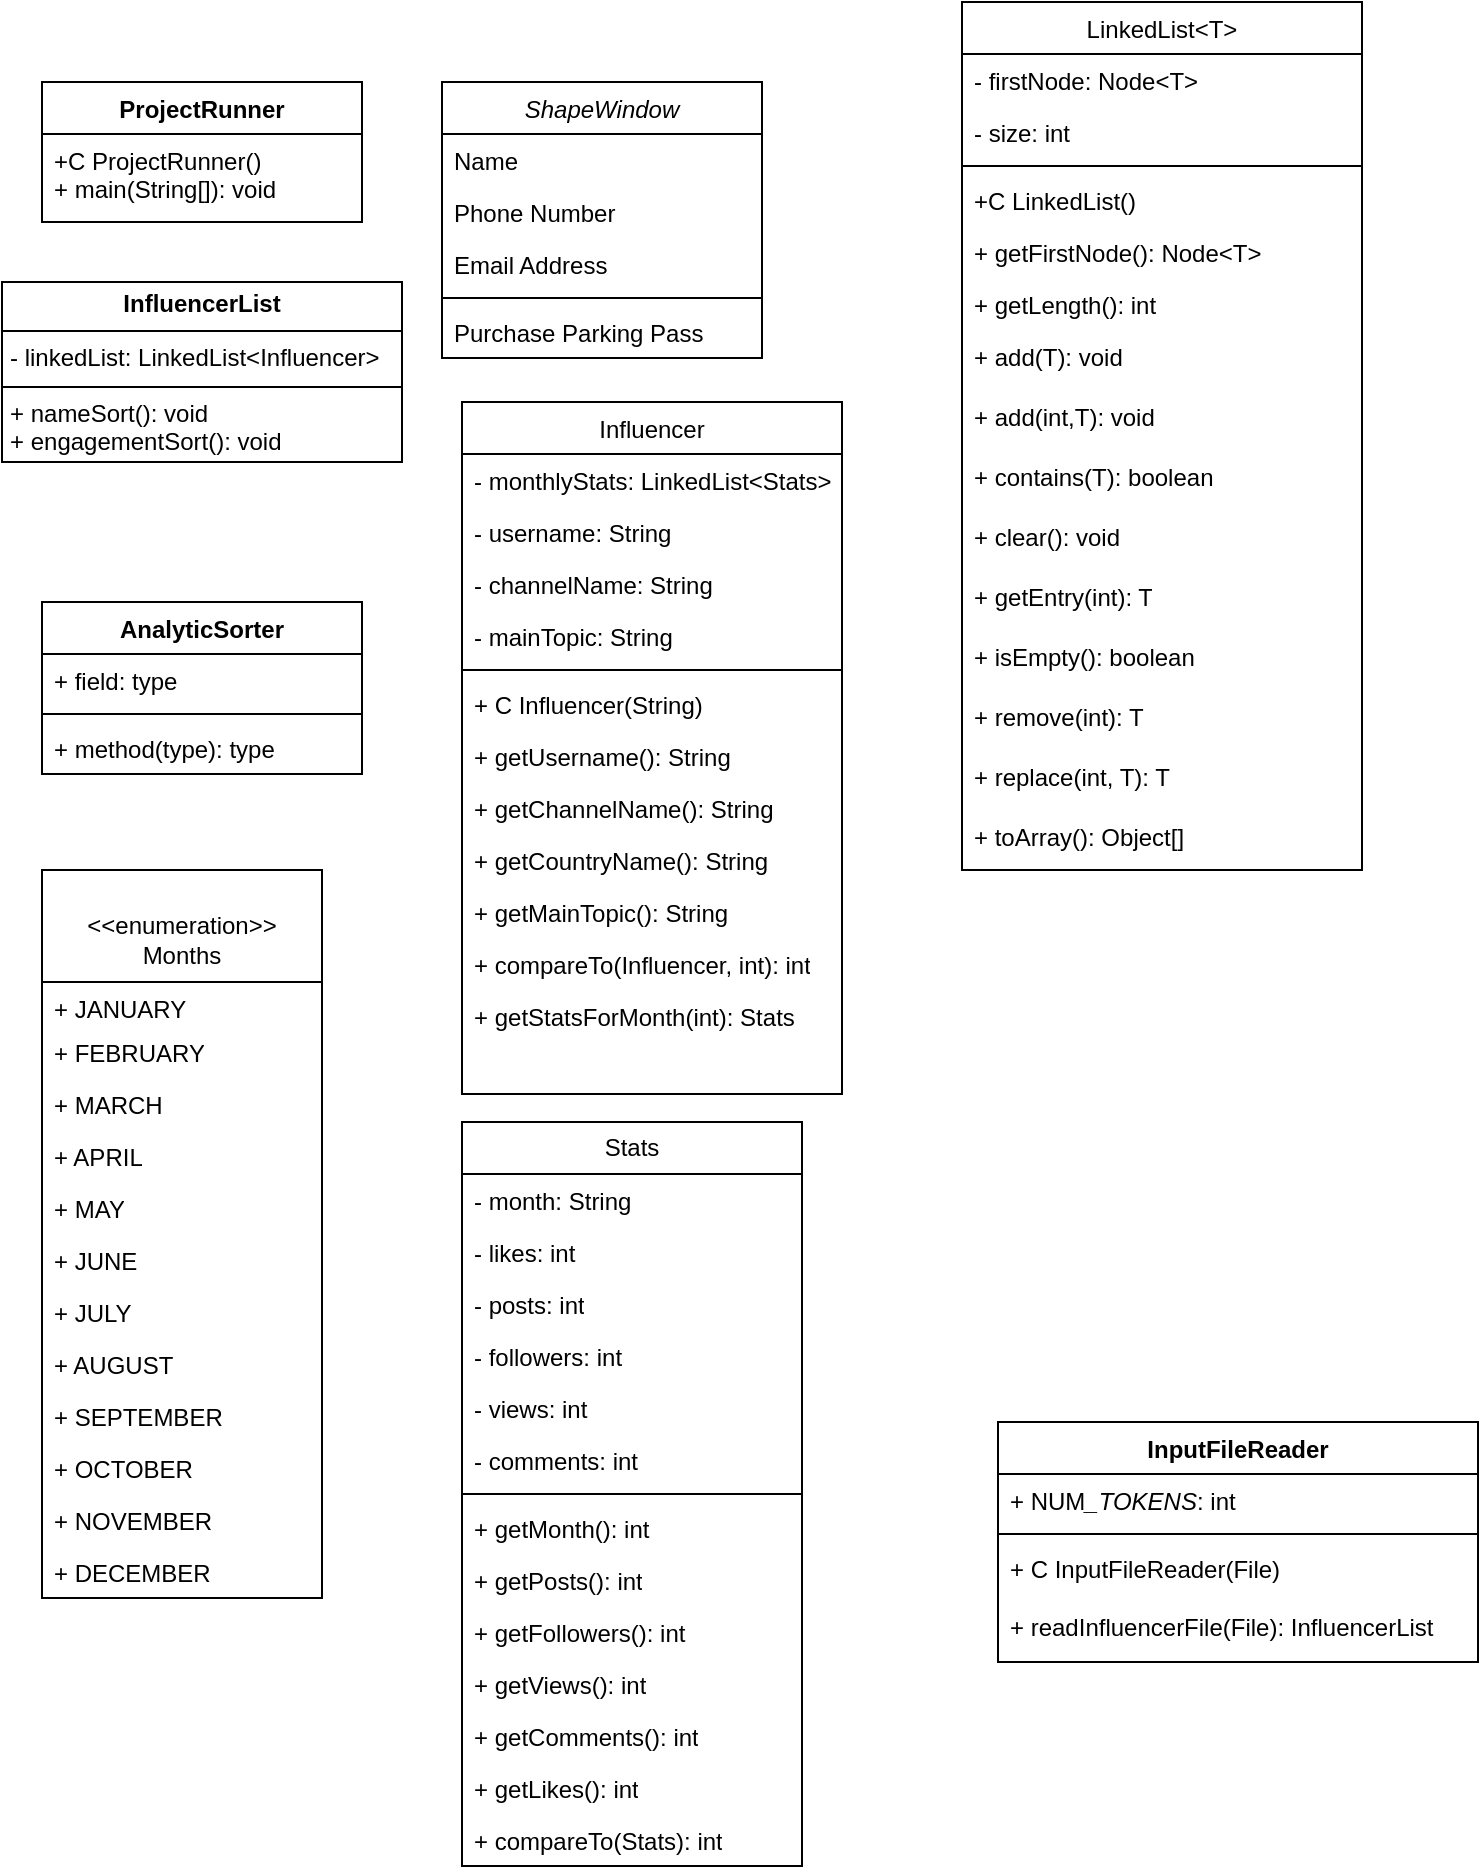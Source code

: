 <mxfile version="24.8.6">
  <diagram id="C5RBs43oDa-KdzZeNtuy" name="Page-1">
    <mxGraphModel dx="794" dy="492" grid="1" gridSize="10" guides="1" tooltips="1" connect="1" arrows="1" fold="1" page="1" pageScale="1" pageWidth="827" pageHeight="1169" math="0" shadow="0">
      <root>
        <mxCell id="WIyWlLk6GJQsqaUBKTNV-0" />
        <mxCell id="WIyWlLk6GJQsqaUBKTNV-1" parent="WIyWlLk6GJQsqaUBKTNV-0" />
        <mxCell id="zkfFHV4jXpPFQw0GAbJ--0" value="ShapeWindow" style="swimlane;fontStyle=2;align=center;verticalAlign=top;childLayout=stackLayout;horizontal=1;startSize=26;horizontalStack=0;resizeParent=1;resizeLast=0;collapsible=1;marginBottom=0;rounded=0;shadow=0;strokeWidth=1;" parent="WIyWlLk6GJQsqaUBKTNV-1" vertex="1">
          <mxGeometry x="240" y="90" width="160" height="138" as="geometry">
            <mxRectangle x="230" y="140" width="160" height="26" as="alternateBounds" />
          </mxGeometry>
        </mxCell>
        <mxCell id="zkfFHV4jXpPFQw0GAbJ--1" value="Name" style="text;align=left;verticalAlign=top;spacingLeft=4;spacingRight=4;overflow=hidden;rotatable=0;points=[[0,0.5],[1,0.5]];portConstraint=eastwest;" parent="zkfFHV4jXpPFQw0GAbJ--0" vertex="1">
          <mxGeometry y="26" width="160" height="26" as="geometry" />
        </mxCell>
        <mxCell id="zkfFHV4jXpPFQw0GAbJ--2" value="Phone Number" style="text;align=left;verticalAlign=top;spacingLeft=4;spacingRight=4;overflow=hidden;rotatable=0;points=[[0,0.5],[1,0.5]];portConstraint=eastwest;rounded=0;shadow=0;html=0;" parent="zkfFHV4jXpPFQw0GAbJ--0" vertex="1">
          <mxGeometry y="52" width="160" height="26" as="geometry" />
        </mxCell>
        <mxCell id="zkfFHV4jXpPFQw0GAbJ--3" value="Email Address" style="text;align=left;verticalAlign=top;spacingLeft=4;spacingRight=4;overflow=hidden;rotatable=0;points=[[0,0.5],[1,0.5]];portConstraint=eastwest;rounded=0;shadow=0;html=0;" parent="zkfFHV4jXpPFQw0GAbJ--0" vertex="1">
          <mxGeometry y="78" width="160" height="26" as="geometry" />
        </mxCell>
        <mxCell id="zkfFHV4jXpPFQw0GAbJ--4" value="" style="line;html=1;strokeWidth=1;align=left;verticalAlign=middle;spacingTop=-1;spacingLeft=3;spacingRight=3;rotatable=0;labelPosition=right;points=[];portConstraint=eastwest;" parent="zkfFHV4jXpPFQw0GAbJ--0" vertex="1">
          <mxGeometry y="104" width="160" height="8" as="geometry" />
        </mxCell>
        <mxCell id="zkfFHV4jXpPFQw0GAbJ--5" value="Purchase Parking Pass" style="text;align=left;verticalAlign=top;spacingLeft=4;spacingRight=4;overflow=hidden;rotatable=0;points=[[0,0.5],[1,0.5]];portConstraint=eastwest;" parent="zkfFHV4jXpPFQw0GAbJ--0" vertex="1">
          <mxGeometry y="112" width="160" height="26" as="geometry" />
        </mxCell>
        <mxCell id="zkfFHV4jXpPFQw0GAbJ--6" value="Influencer" style="swimlane;fontStyle=0;align=center;verticalAlign=top;childLayout=stackLayout;horizontal=1;startSize=26;horizontalStack=0;resizeParent=1;resizeLast=0;collapsible=1;marginBottom=0;rounded=0;shadow=0;strokeWidth=1;" parent="WIyWlLk6GJQsqaUBKTNV-1" vertex="1">
          <mxGeometry x="250" y="250" width="190" height="346" as="geometry">
            <mxRectangle x="130" y="380" width="160" height="26" as="alternateBounds" />
          </mxGeometry>
        </mxCell>
        <mxCell id="zkfFHV4jXpPFQw0GAbJ--8" value="- monthlyStats: LinkedList&lt;Stats&gt;" style="text;align=left;verticalAlign=top;spacingLeft=4;spacingRight=4;overflow=hidden;rotatable=0;points=[[0,0.5],[1,0.5]];portConstraint=eastwest;rounded=0;shadow=0;html=0;" parent="zkfFHV4jXpPFQw0GAbJ--6" vertex="1">
          <mxGeometry y="26" width="190" height="26" as="geometry" />
        </mxCell>
        <mxCell id="LTOIYy0G5evQJyapDtlE-3" value="- username: String" style="text;strokeColor=none;fillColor=none;align=left;verticalAlign=top;spacingLeft=4;spacingRight=4;overflow=hidden;rotatable=0;points=[[0,0.5],[1,0.5]];portConstraint=eastwest;whiteSpace=wrap;html=1;" vertex="1" parent="zkfFHV4jXpPFQw0GAbJ--6">
          <mxGeometry y="52" width="190" height="26" as="geometry" />
        </mxCell>
        <mxCell id="LTOIYy0G5evQJyapDtlE-5" value="- channelName: String" style="text;strokeColor=none;fillColor=none;align=left;verticalAlign=top;spacingLeft=4;spacingRight=4;overflow=hidden;rotatable=0;points=[[0,0.5],[1,0.5]];portConstraint=eastwest;whiteSpace=wrap;html=1;" vertex="1" parent="zkfFHV4jXpPFQw0GAbJ--6">
          <mxGeometry y="78" width="190" height="26" as="geometry" />
        </mxCell>
        <mxCell id="LTOIYy0G5evQJyapDtlE-6" value="- mainTopic: String" style="text;strokeColor=none;fillColor=none;align=left;verticalAlign=top;spacingLeft=4;spacingRight=4;overflow=hidden;rotatable=0;points=[[0,0.5],[1,0.5]];portConstraint=eastwest;whiteSpace=wrap;html=1;" vertex="1" parent="zkfFHV4jXpPFQw0GAbJ--6">
          <mxGeometry y="104" width="190" height="26" as="geometry" />
        </mxCell>
        <mxCell id="zkfFHV4jXpPFQw0GAbJ--9" value="" style="line;html=1;strokeWidth=1;align=left;verticalAlign=middle;spacingTop=-1;spacingLeft=3;spacingRight=3;rotatable=0;labelPosition=right;points=[];portConstraint=eastwest;" parent="zkfFHV4jXpPFQw0GAbJ--6" vertex="1">
          <mxGeometry y="130" width="190" height="8" as="geometry" />
        </mxCell>
        <mxCell id="LTOIYy0G5evQJyapDtlE-2" value="+ C Influencer(String)" style="text;strokeColor=none;fillColor=none;align=left;verticalAlign=top;spacingLeft=4;spacingRight=4;overflow=hidden;rotatable=0;points=[[0,0.5],[1,0.5]];portConstraint=eastwest;whiteSpace=wrap;html=1;" vertex="1" parent="zkfFHV4jXpPFQw0GAbJ--6">
          <mxGeometry y="138" width="190" height="26" as="geometry" />
        </mxCell>
        <mxCell id="LTOIYy0G5evQJyapDtlE-32" value="+ getUsername(): String" style="text;strokeColor=none;fillColor=none;align=left;verticalAlign=top;spacingLeft=4;spacingRight=4;overflow=hidden;rotatable=0;points=[[0,0.5],[1,0.5]];portConstraint=eastwest;whiteSpace=wrap;html=1;" vertex="1" parent="zkfFHV4jXpPFQw0GAbJ--6">
          <mxGeometry y="164" width="190" height="26" as="geometry" />
        </mxCell>
        <mxCell id="LTOIYy0G5evQJyapDtlE-41" value="+ getChannelName(): String" style="text;strokeColor=none;fillColor=none;align=left;verticalAlign=top;spacingLeft=4;spacingRight=4;overflow=hidden;rotatable=0;points=[[0,0.5],[1,0.5]];portConstraint=eastwest;whiteSpace=wrap;html=1;" vertex="1" parent="zkfFHV4jXpPFQw0GAbJ--6">
          <mxGeometry y="190" width="190" height="26" as="geometry" />
        </mxCell>
        <mxCell id="LTOIYy0G5evQJyapDtlE-42" value="+ getCountryName(): String" style="text;strokeColor=none;fillColor=none;align=left;verticalAlign=top;spacingLeft=4;spacingRight=4;overflow=hidden;rotatable=0;points=[[0,0.5],[1,0.5]];portConstraint=eastwest;whiteSpace=wrap;html=1;" vertex="1" parent="zkfFHV4jXpPFQw0GAbJ--6">
          <mxGeometry y="216" width="190" height="26" as="geometry" />
        </mxCell>
        <mxCell id="LTOIYy0G5evQJyapDtlE-43" value="+ getMainTopic(): String" style="text;strokeColor=none;fillColor=none;align=left;verticalAlign=top;spacingLeft=4;spacingRight=4;overflow=hidden;rotatable=0;points=[[0,0.5],[1,0.5]];portConstraint=eastwest;whiteSpace=wrap;html=1;" vertex="1" parent="zkfFHV4jXpPFQw0GAbJ--6">
          <mxGeometry y="242" width="190" height="26" as="geometry" />
        </mxCell>
        <mxCell id="LTOIYy0G5evQJyapDtlE-61" value="+ compareTo(Influencer, int): int" style="text;strokeColor=none;fillColor=none;align=left;verticalAlign=top;spacingLeft=4;spacingRight=4;overflow=hidden;rotatable=0;points=[[0,0.5],[1,0.5]];portConstraint=eastwest;whiteSpace=wrap;html=1;" vertex="1" parent="zkfFHV4jXpPFQw0GAbJ--6">
          <mxGeometry y="268" width="190" height="26" as="geometry" />
        </mxCell>
        <mxCell id="LTOIYy0G5evQJyapDtlE-62" value="+ getStatsForMonth(int): Stats" style="text;strokeColor=none;fillColor=none;align=left;verticalAlign=top;spacingLeft=4;spacingRight=4;overflow=hidden;rotatable=0;points=[[0,0.5],[1,0.5]];portConstraint=eastwest;whiteSpace=wrap;html=1;" vertex="1" parent="zkfFHV4jXpPFQw0GAbJ--6">
          <mxGeometry y="294" width="190" height="26" as="geometry" />
        </mxCell>
        <mxCell id="zkfFHV4jXpPFQw0GAbJ--17" value="LinkedList&lt;T&gt;" style="swimlane;fontStyle=0;align=center;verticalAlign=top;childLayout=stackLayout;horizontal=1;startSize=26;horizontalStack=0;resizeParent=1;resizeLast=0;collapsible=1;marginBottom=0;rounded=0;shadow=0;strokeWidth=1;" parent="WIyWlLk6GJQsqaUBKTNV-1" vertex="1">
          <mxGeometry x="500" y="50" width="200" height="434" as="geometry">
            <mxRectangle x="550" y="140" width="160" height="26" as="alternateBounds" />
          </mxGeometry>
        </mxCell>
        <mxCell id="zkfFHV4jXpPFQw0GAbJ--19" value="- firstNode: Node&lt;T&gt;&#xa;" style="text;align=left;verticalAlign=top;spacingLeft=4;spacingRight=4;overflow=hidden;rotatable=0;points=[[0,0.5],[1,0.5]];portConstraint=eastwest;rounded=0;shadow=0;html=0;" parent="zkfFHV4jXpPFQw0GAbJ--17" vertex="1">
          <mxGeometry y="26" width="200" height="26" as="geometry" />
        </mxCell>
        <mxCell id="sbVfqPQkdPPdSctXHP_h-0" value="- size: int" style="text;strokeColor=none;fillColor=none;align=left;verticalAlign=top;spacingLeft=4;spacingRight=4;overflow=hidden;rotatable=0;points=[[0,0.5],[1,0.5]];portConstraint=eastwest;whiteSpace=wrap;html=1;" vertex="1" parent="zkfFHV4jXpPFQw0GAbJ--17">
          <mxGeometry y="52" width="200" height="26" as="geometry" />
        </mxCell>
        <mxCell id="zkfFHV4jXpPFQw0GAbJ--23" value="" style="line;html=1;strokeWidth=1;align=left;verticalAlign=middle;spacingTop=-1;spacingLeft=3;spacingRight=3;rotatable=0;labelPosition=right;points=[];portConstraint=eastwest;" parent="zkfFHV4jXpPFQw0GAbJ--17" vertex="1">
          <mxGeometry y="78" width="200" height="8" as="geometry" />
        </mxCell>
        <mxCell id="sbVfqPQkdPPdSctXHP_h-1" value="+C LinkedList()" style="text;strokeColor=none;fillColor=none;align=left;verticalAlign=top;spacingLeft=4;spacingRight=4;overflow=hidden;rotatable=0;points=[[0,0.5],[1,0.5]];portConstraint=eastwest;whiteSpace=wrap;html=1;" vertex="1" parent="zkfFHV4jXpPFQw0GAbJ--17">
          <mxGeometry y="86" width="200" height="26" as="geometry" />
        </mxCell>
        <mxCell id="sbVfqPQkdPPdSctXHP_h-2" value="+ getFirstNode(): Node&amp;lt;T&amp;gt;" style="text;strokeColor=none;fillColor=none;align=left;verticalAlign=top;spacingLeft=4;spacingRight=4;overflow=hidden;rotatable=0;points=[[0,0.5],[1,0.5]];portConstraint=eastwest;whiteSpace=wrap;html=1;" vertex="1" parent="zkfFHV4jXpPFQw0GAbJ--17">
          <mxGeometry y="112" width="200" height="26" as="geometry" />
        </mxCell>
        <mxCell id="sbVfqPQkdPPdSctXHP_h-3" value="+ getLength(): int" style="text;strokeColor=none;fillColor=none;align=left;verticalAlign=top;spacingLeft=4;spacingRight=4;overflow=hidden;rotatable=0;points=[[0,0.5],[1,0.5]];portConstraint=eastwest;whiteSpace=wrap;html=1;" vertex="1" parent="zkfFHV4jXpPFQw0GAbJ--17">
          <mxGeometry y="138" width="200" height="26" as="geometry" />
        </mxCell>
        <mxCell id="sbVfqPQkdPPdSctXHP_h-13" value="+ add(T): void&lt;span style=&quot;white-space: normal;&quot;&gt;&amp;nbsp;&lt;/span&gt;" style="text;strokeColor=none;fillColor=none;align=left;verticalAlign=top;spacingLeft=4;spacingRight=4;overflow=hidden;rotatable=0;points=[[0,0.5],[1,0.5]];portConstraint=eastwest;whiteSpace=wrap;html=1;" vertex="1" parent="zkfFHV4jXpPFQw0GAbJ--17">
          <mxGeometry y="164" width="200" height="30" as="geometry" />
        </mxCell>
        <mxCell id="sbVfqPQkdPPdSctXHP_h-14" value="+ add(int,T): void&lt;span style=&quot;white-space: normal;&quot;&gt;&amp;nbsp;&lt;/span&gt;" style="text;strokeColor=none;fillColor=none;align=left;verticalAlign=top;spacingLeft=4;spacingRight=4;overflow=hidden;rotatable=0;points=[[0,0.5],[1,0.5]];portConstraint=eastwest;whiteSpace=wrap;html=1;" vertex="1" parent="zkfFHV4jXpPFQw0GAbJ--17">
          <mxGeometry y="194" width="200" height="30" as="geometry" />
        </mxCell>
        <mxCell id="sbVfqPQkdPPdSctXHP_h-5" value="+&amp;nbsp;contains(T): boolean" style="text;strokeColor=none;fillColor=none;align=left;verticalAlign=top;spacingLeft=4;spacingRight=4;overflow=hidden;rotatable=0;points=[[0,0.5],[1,0.5]];portConstraint=eastwest;whiteSpace=wrap;html=1;" vertex="1" parent="zkfFHV4jXpPFQw0GAbJ--17">
          <mxGeometry y="224" width="200" height="30" as="geometry" />
        </mxCell>
        <mxCell id="sbVfqPQkdPPdSctXHP_h-6" value="+ clear(): void" style="text;strokeColor=none;fillColor=none;align=left;verticalAlign=top;spacingLeft=4;spacingRight=4;overflow=hidden;rotatable=0;points=[[0,0.5],[1,0.5]];portConstraint=eastwest;whiteSpace=wrap;html=1;" vertex="1" parent="zkfFHV4jXpPFQw0GAbJ--17">
          <mxGeometry y="254" width="200" height="30" as="geometry" />
        </mxCell>
        <mxCell id="sbVfqPQkdPPdSctXHP_h-8" value="+&amp;nbsp;getEntry(int): T" style="text;strokeColor=none;fillColor=none;align=left;verticalAlign=top;spacingLeft=4;spacingRight=4;overflow=hidden;rotatable=0;points=[[0,0.5],[1,0.5]];portConstraint=eastwest;whiteSpace=wrap;html=1;" vertex="1" parent="zkfFHV4jXpPFQw0GAbJ--17">
          <mxGeometry y="284" width="200" height="30" as="geometry" />
        </mxCell>
        <mxCell id="sbVfqPQkdPPdSctXHP_h-9" value="+&amp;nbsp;isEmpty(): boolean" style="text;strokeColor=none;fillColor=none;align=left;verticalAlign=top;spacingLeft=4;spacingRight=4;overflow=hidden;rotatable=0;points=[[0,0.5],[1,0.5]];portConstraint=eastwest;whiteSpace=wrap;html=1;" vertex="1" parent="zkfFHV4jXpPFQw0GAbJ--17">
          <mxGeometry y="314" width="200" height="30" as="geometry" />
        </mxCell>
        <mxCell id="sbVfqPQkdPPdSctXHP_h-10" value="+&amp;nbsp;remove(int): T" style="text;strokeColor=none;fillColor=none;align=left;verticalAlign=top;spacingLeft=4;spacingRight=4;overflow=hidden;rotatable=0;points=[[0,0.5],[1,0.5]];portConstraint=eastwest;whiteSpace=wrap;html=1;" vertex="1" parent="zkfFHV4jXpPFQw0GAbJ--17">
          <mxGeometry y="344" width="200" height="30" as="geometry" />
        </mxCell>
        <mxCell id="sbVfqPQkdPPdSctXHP_h-11" value="+&amp;nbsp;replace(int, T): T" style="text;strokeColor=none;fillColor=none;align=left;verticalAlign=top;spacingLeft=4;spacingRight=4;overflow=hidden;rotatable=0;points=[[0,0.5],[1,0.5]];portConstraint=eastwest;whiteSpace=wrap;html=1;" vertex="1" parent="zkfFHV4jXpPFQw0GAbJ--17">
          <mxGeometry y="374" width="200" height="30" as="geometry" />
        </mxCell>
        <mxCell id="sbVfqPQkdPPdSctXHP_h-12" value="+&amp;nbsp;&lt;span style=&quot;white-space: normal;&quot;&gt;toArray(): Object[]&amp;nbsp;&lt;/span&gt;" style="text;strokeColor=none;fillColor=none;align=left;verticalAlign=top;spacingLeft=4;spacingRight=4;overflow=hidden;rotatable=0;points=[[0,0.5],[1,0.5]];portConstraint=eastwest;whiteSpace=wrap;html=1;" vertex="1" parent="zkfFHV4jXpPFQw0GAbJ--17">
          <mxGeometry y="404" width="200" height="30" as="geometry" />
        </mxCell>
        <mxCell id="LTOIYy0G5evQJyapDtlE-0" value="&lt;p style=&quot;margin:0px;margin-top:4px;text-align:center;&quot;&gt;&lt;b&gt;InfluencerList&lt;/b&gt;&lt;/p&gt;&lt;hr size=&quot;1&quot; style=&quot;border-style:solid;&quot;&gt;&lt;p style=&quot;margin:0px;margin-left:4px;&quot;&gt;- linkedList: LinkedList&amp;lt;Influencer&amp;gt;&lt;/p&gt;&lt;hr size=&quot;1&quot; style=&quot;border-style:solid;&quot;&gt;&lt;p style=&quot;margin:0px;margin-left:4px;&quot;&gt;+ nameSort(): void&lt;/p&gt;&lt;p style=&quot;margin:0px;margin-left:4px;&quot;&gt;+ engagementSort(): void&lt;/p&gt;&lt;p style=&quot;margin:0px;margin-left:4px;&quot;&gt;&lt;br&gt;&lt;/p&gt;" style="verticalAlign=top;align=left;overflow=fill;html=1;whiteSpace=wrap;" vertex="1" parent="WIyWlLk6GJQsqaUBKTNV-1">
          <mxGeometry x="20" y="190" width="200" height="90" as="geometry" />
        </mxCell>
        <mxCell id="B_OYt2lMoWtEu-5e6t47-4" value="InputFileReader" style="swimlane;fontStyle=1;align=center;verticalAlign=top;childLayout=stackLayout;horizontal=1;startSize=26;horizontalStack=0;resizeParent=1;resizeParentMax=0;resizeLast=0;collapsible=1;marginBottom=0;whiteSpace=wrap;html=1;" vertex="1" parent="WIyWlLk6GJQsqaUBKTNV-1">
          <mxGeometry x="518" y="760" width="240" height="120" as="geometry" />
        </mxCell>
        <mxCell id="B_OYt2lMoWtEu-5e6t47-5" value="+ NUM&lt;i&gt;_TOKENS&lt;/i&gt;: int" style="text;strokeColor=none;fillColor=none;align=left;verticalAlign=top;spacingLeft=4;spacingRight=4;overflow=hidden;rotatable=0;points=[[0,0.5],[1,0.5]];portConstraint=eastwest;whiteSpace=wrap;html=1;" vertex="1" parent="B_OYt2lMoWtEu-5e6t47-4">
          <mxGeometry y="26" width="240" height="26" as="geometry" />
        </mxCell>
        <mxCell id="B_OYt2lMoWtEu-5e6t47-6" value="" style="line;strokeWidth=1;fillColor=none;align=left;verticalAlign=middle;spacingTop=-1;spacingLeft=3;spacingRight=3;rotatable=0;labelPosition=right;points=[];portConstraint=eastwest;strokeColor=inherit;" vertex="1" parent="B_OYt2lMoWtEu-5e6t47-4">
          <mxGeometry y="52" width="240" height="8" as="geometry" />
        </mxCell>
        <mxCell id="B_OYt2lMoWtEu-5e6t47-7" value="&lt;div&gt;+ C InputFileReader(File)&lt;/div&gt;&lt;div&gt;&lt;br&gt;&lt;/div&gt;+ readInfluencerFile(File): InfluencerList&lt;div&gt;&lt;div&gt;&lt;br&gt;&lt;/div&gt;&lt;/div&gt;" style="text;strokeColor=none;fillColor=none;align=left;verticalAlign=top;spacingLeft=4;spacingRight=4;overflow=hidden;rotatable=0;points=[[0,0.5],[1,0.5]];portConstraint=eastwest;whiteSpace=wrap;html=1;" vertex="1" parent="B_OYt2lMoWtEu-5e6t47-4">
          <mxGeometry y="60" width="240" height="60" as="geometry" />
        </mxCell>
        <mxCell id="LTOIYy0G5evQJyapDtlE-15" value="&lt;div&gt;&lt;br&gt;&lt;/div&gt;&lt;div&gt;&amp;lt;&amp;lt;enumeration&amp;gt;&amp;gt;&lt;/div&gt;Months" style="swimlane;fontStyle=0;childLayout=stackLayout;horizontal=1;startSize=56;fillColor=none;horizontalStack=0;resizeParent=1;resizeParentMax=0;resizeLast=0;collapsible=1;marginBottom=0;whiteSpace=wrap;html=1;" vertex="1" parent="WIyWlLk6GJQsqaUBKTNV-1">
          <mxGeometry x="40" y="484" width="140" height="364" as="geometry" />
        </mxCell>
        <mxCell id="LTOIYy0G5evQJyapDtlE-16" value="+ JANUARY" style="text;strokeColor=none;fillColor=none;align=left;verticalAlign=top;spacingLeft=4;spacingRight=4;overflow=hidden;rotatable=0;points=[[0,0.5],[1,0.5]];portConstraint=eastwest;whiteSpace=wrap;html=1;" vertex="1" parent="LTOIYy0G5evQJyapDtlE-15">
          <mxGeometry y="56" width="140" height="22" as="geometry" />
        </mxCell>
        <mxCell id="LTOIYy0G5evQJyapDtlE-19" value="+ FEBRUARY" style="text;strokeColor=none;fillColor=none;align=left;verticalAlign=top;spacingLeft=4;spacingRight=4;overflow=hidden;rotatable=0;points=[[0,0.5],[1,0.5]];portConstraint=eastwest;whiteSpace=wrap;html=1;" vertex="1" parent="LTOIYy0G5evQJyapDtlE-15">
          <mxGeometry y="78" width="140" height="26" as="geometry" />
        </mxCell>
        <mxCell id="LTOIYy0G5evQJyapDtlE-20" value="+ MARCH" style="text;strokeColor=none;fillColor=none;align=left;verticalAlign=top;spacingLeft=4;spacingRight=4;overflow=hidden;rotatable=0;points=[[0,0.5],[1,0.5]];portConstraint=eastwest;whiteSpace=wrap;html=1;" vertex="1" parent="LTOIYy0G5evQJyapDtlE-15">
          <mxGeometry y="104" width="140" height="26" as="geometry" />
        </mxCell>
        <mxCell id="LTOIYy0G5evQJyapDtlE-21" value="+ APRIL" style="text;strokeColor=none;fillColor=none;align=left;verticalAlign=top;spacingLeft=4;spacingRight=4;overflow=hidden;rotatable=0;points=[[0,0.5],[1,0.5]];portConstraint=eastwest;whiteSpace=wrap;html=1;" vertex="1" parent="LTOIYy0G5evQJyapDtlE-15">
          <mxGeometry y="130" width="140" height="26" as="geometry" />
        </mxCell>
        <mxCell id="LTOIYy0G5evQJyapDtlE-22" value="+ MAY" style="text;strokeColor=none;fillColor=none;align=left;verticalAlign=top;spacingLeft=4;spacingRight=4;overflow=hidden;rotatable=0;points=[[0,0.5],[1,0.5]];portConstraint=eastwest;whiteSpace=wrap;html=1;" vertex="1" parent="LTOIYy0G5evQJyapDtlE-15">
          <mxGeometry y="156" width="140" height="26" as="geometry" />
        </mxCell>
        <mxCell id="LTOIYy0G5evQJyapDtlE-23" value="+ JUNE" style="text;strokeColor=none;fillColor=none;align=left;verticalAlign=top;spacingLeft=4;spacingRight=4;overflow=hidden;rotatable=0;points=[[0,0.5],[1,0.5]];portConstraint=eastwest;whiteSpace=wrap;html=1;" vertex="1" parent="LTOIYy0G5evQJyapDtlE-15">
          <mxGeometry y="182" width="140" height="26" as="geometry" />
        </mxCell>
        <mxCell id="LTOIYy0G5evQJyapDtlE-24" value="+ JULY" style="text;strokeColor=none;fillColor=none;align=left;verticalAlign=top;spacingLeft=4;spacingRight=4;overflow=hidden;rotatable=0;points=[[0,0.5],[1,0.5]];portConstraint=eastwest;whiteSpace=wrap;html=1;" vertex="1" parent="LTOIYy0G5evQJyapDtlE-15">
          <mxGeometry y="208" width="140" height="26" as="geometry" />
        </mxCell>
        <mxCell id="LTOIYy0G5evQJyapDtlE-25" value="+ AUGUST" style="text;strokeColor=none;fillColor=none;align=left;verticalAlign=top;spacingLeft=4;spacingRight=4;overflow=hidden;rotatable=0;points=[[0,0.5],[1,0.5]];portConstraint=eastwest;whiteSpace=wrap;html=1;" vertex="1" parent="LTOIYy0G5evQJyapDtlE-15">
          <mxGeometry y="234" width="140" height="26" as="geometry" />
        </mxCell>
        <mxCell id="LTOIYy0G5evQJyapDtlE-26" value="+ SEPTEMBER" style="text;strokeColor=none;fillColor=none;align=left;verticalAlign=top;spacingLeft=4;spacingRight=4;overflow=hidden;rotatable=0;points=[[0,0.5],[1,0.5]];portConstraint=eastwest;whiteSpace=wrap;html=1;" vertex="1" parent="LTOIYy0G5evQJyapDtlE-15">
          <mxGeometry y="260" width="140" height="26" as="geometry" />
        </mxCell>
        <mxCell id="LTOIYy0G5evQJyapDtlE-27" value="+ OCTOBER" style="text;strokeColor=none;fillColor=none;align=left;verticalAlign=top;spacingLeft=4;spacingRight=4;overflow=hidden;rotatable=0;points=[[0,0.5],[1,0.5]];portConstraint=eastwest;whiteSpace=wrap;html=1;" vertex="1" parent="LTOIYy0G5evQJyapDtlE-15">
          <mxGeometry y="286" width="140" height="26" as="geometry" />
        </mxCell>
        <mxCell id="LTOIYy0G5evQJyapDtlE-28" value="+ NOVEMBER" style="text;strokeColor=none;fillColor=none;align=left;verticalAlign=top;spacingLeft=4;spacingRight=4;overflow=hidden;rotatable=0;points=[[0,0.5],[1,0.5]];portConstraint=eastwest;whiteSpace=wrap;html=1;" vertex="1" parent="LTOIYy0G5evQJyapDtlE-15">
          <mxGeometry y="312" width="140" height="26" as="geometry" />
        </mxCell>
        <mxCell id="LTOIYy0G5evQJyapDtlE-29" value="+ DECEMBER" style="text;strokeColor=none;fillColor=none;align=left;verticalAlign=top;spacingLeft=4;spacingRight=4;overflow=hidden;rotatable=0;points=[[0,0.5],[1,0.5]];portConstraint=eastwest;whiteSpace=wrap;html=1;" vertex="1" parent="LTOIYy0G5evQJyapDtlE-15">
          <mxGeometry y="338" width="140" height="26" as="geometry" />
        </mxCell>
        <mxCell id="8hzZ9agEiPaCotmCe5OC-2" value="AnalyticSorter" style="swimlane;fontStyle=1;align=center;verticalAlign=top;childLayout=stackLayout;horizontal=1;startSize=26;horizontalStack=0;resizeParent=1;resizeParentMax=0;resizeLast=0;collapsible=1;marginBottom=0;whiteSpace=wrap;html=1;" vertex="1" parent="WIyWlLk6GJQsqaUBKTNV-1">
          <mxGeometry x="40" y="350" width="160" height="86" as="geometry" />
        </mxCell>
        <mxCell id="8hzZ9agEiPaCotmCe5OC-3" value="+ field: type" style="text;strokeColor=none;fillColor=none;align=left;verticalAlign=top;spacingLeft=4;spacingRight=4;overflow=hidden;rotatable=0;points=[[0,0.5],[1,0.5]];portConstraint=eastwest;whiteSpace=wrap;html=1;" vertex="1" parent="8hzZ9agEiPaCotmCe5OC-2">
          <mxGeometry y="26" width="160" height="26" as="geometry" />
        </mxCell>
        <mxCell id="8hzZ9agEiPaCotmCe5OC-4" value="" style="line;strokeWidth=1;fillColor=none;align=left;verticalAlign=middle;spacingTop=-1;spacingLeft=3;spacingRight=3;rotatable=0;labelPosition=right;points=[];portConstraint=eastwest;strokeColor=inherit;" vertex="1" parent="8hzZ9agEiPaCotmCe5OC-2">
          <mxGeometry y="52" width="160" height="8" as="geometry" />
        </mxCell>
        <mxCell id="8hzZ9agEiPaCotmCe5OC-5" value="+ method(type): type" style="text;strokeColor=none;fillColor=none;align=left;verticalAlign=top;spacingLeft=4;spacingRight=4;overflow=hidden;rotatable=0;points=[[0,0.5],[1,0.5]];portConstraint=eastwest;whiteSpace=wrap;html=1;" vertex="1" parent="8hzZ9agEiPaCotmCe5OC-2">
          <mxGeometry y="60" width="160" height="26" as="geometry" />
        </mxCell>
        <mxCell id="8hzZ9agEiPaCotmCe5OC-10" value="ProjectRunner" style="swimlane;fontStyle=1;align=center;verticalAlign=top;childLayout=stackLayout;horizontal=1;startSize=26;horizontalStack=0;resizeParent=1;resizeParentMax=0;resizeLast=0;collapsible=1;marginBottom=0;whiteSpace=wrap;html=1;" vertex="1" parent="WIyWlLk6GJQsqaUBKTNV-1">
          <mxGeometry x="40" y="90" width="160" height="70" as="geometry" />
        </mxCell>
        <mxCell id="8hzZ9agEiPaCotmCe5OC-11" value="+C ProjectRunner()&lt;div&gt;+ main(String[]): void&lt;/div&gt;" style="text;strokeColor=none;fillColor=none;align=left;verticalAlign=top;spacingLeft=4;spacingRight=4;overflow=hidden;rotatable=0;points=[[0,0.5],[1,0.5]];portConstraint=eastwest;whiteSpace=wrap;html=1;" vertex="1" parent="8hzZ9agEiPaCotmCe5OC-10">
          <mxGeometry y="26" width="160" height="44" as="geometry" />
        </mxCell>
        <mxCell id="LTOIYy0G5evQJyapDtlE-53" value="Stats" style="swimlane;fontStyle=0;childLayout=stackLayout;horizontal=1;startSize=26;fillColor=none;horizontalStack=0;resizeParent=1;resizeParentMax=0;resizeLast=0;collapsible=1;marginBottom=0;whiteSpace=wrap;html=1;" vertex="1" parent="WIyWlLk6GJQsqaUBKTNV-1">
          <mxGeometry x="250" y="610" width="170" height="372" as="geometry" />
        </mxCell>
        <mxCell id="LTOIYy0G5evQJyapDtlE-54" value="- month: String" style="text;strokeColor=none;fillColor=none;align=left;verticalAlign=top;spacingLeft=4;spacingRight=4;overflow=hidden;rotatable=0;points=[[0,0.5],[1,0.5]];portConstraint=eastwest;whiteSpace=wrap;html=1;" vertex="1" parent="LTOIYy0G5evQJyapDtlE-53">
          <mxGeometry y="26" width="170" height="26" as="geometry" />
        </mxCell>
        <mxCell id="LTOIYy0G5evQJyapDtlE-55" value="- likes: int" style="text;strokeColor=none;fillColor=none;align=left;verticalAlign=top;spacingLeft=4;spacingRight=4;overflow=hidden;rotatable=0;points=[[0,0.5],[1,0.5]];portConstraint=eastwest;whiteSpace=wrap;html=1;" vertex="1" parent="LTOIYy0G5evQJyapDtlE-53">
          <mxGeometry y="52" width="170" height="26" as="geometry" />
        </mxCell>
        <mxCell id="LTOIYy0G5evQJyapDtlE-8" value="- posts: int" style="text;strokeColor=none;fillColor=none;align=left;verticalAlign=top;spacingLeft=4;spacingRight=4;overflow=hidden;rotatable=0;points=[[0,0.5],[1,0.5]];portConstraint=eastwest;whiteSpace=wrap;html=1;" vertex="1" parent="LTOIYy0G5evQJyapDtlE-53">
          <mxGeometry y="78" width="170" height="26" as="geometry" />
        </mxCell>
        <mxCell id="LTOIYy0G5evQJyapDtlE-11" value="- followers: int" style="text;strokeColor=none;fillColor=none;align=left;verticalAlign=top;spacingLeft=4;spacingRight=4;overflow=hidden;rotatable=0;points=[[0,0.5],[1,0.5]];portConstraint=eastwest;whiteSpace=wrap;html=1;" vertex="1" parent="LTOIYy0G5evQJyapDtlE-53">
          <mxGeometry y="104" width="170" height="26" as="geometry" />
        </mxCell>
        <mxCell id="LTOIYy0G5evQJyapDtlE-10" value="- views: int" style="text;strokeColor=none;fillColor=none;align=left;verticalAlign=top;spacingLeft=4;spacingRight=4;overflow=hidden;rotatable=0;points=[[0,0.5],[1,0.5]];portConstraint=eastwest;whiteSpace=wrap;html=1;" vertex="1" parent="LTOIYy0G5evQJyapDtlE-53">
          <mxGeometry y="130" width="170" height="26" as="geometry" />
        </mxCell>
        <mxCell id="LTOIYy0G5evQJyapDtlE-9" value="- comments: int" style="text;strokeColor=none;fillColor=none;align=left;verticalAlign=top;spacingLeft=4;spacingRight=4;overflow=hidden;rotatable=0;points=[[0,0.5],[1,0.5]];portConstraint=eastwest;whiteSpace=wrap;html=1;" vertex="1" parent="LTOIYy0G5evQJyapDtlE-53">
          <mxGeometry y="156" width="170" height="26" as="geometry" />
        </mxCell>
        <mxCell id="LTOIYy0G5evQJyapDtlE-60" value="" style="line;strokeWidth=1;fillColor=none;align=left;verticalAlign=middle;spacingTop=-1;spacingLeft=3;spacingRight=3;rotatable=0;labelPosition=right;points=[];portConstraint=eastwest;strokeColor=inherit;" vertex="1" parent="LTOIYy0G5evQJyapDtlE-53">
          <mxGeometry y="182" width="170" height="8" as="geometry" />
        </mxCell>
        <mxCell id="LTOIYy0G5evQJyapDtlE-31" value="+ getMonth(): int" style="text;strokeColor=none;fillColor=none;align=left;verticalAlign=top;spacingLeft=4;spacingRight=4;overflow=hidden;rotatable=0;points=[[0,0.5],[1,0.5]];portConstraint=eastwest;whiteSpace=wrap;html=1;" vertex="1" parent="LTOIYy0G5evQJyapDtlE-53">
          <mxGeometry y="190" width="170" height="26" as="geometry" />
        </mxCell>
        <mxCell id="LTOIYy0G5evQJyapDtlE-45" value="+ getPosts(): int" style="text;strokeColor=none;fillColor=none;align=left;verticalAlign=top;spacingLeft=4;spacingRight=4;overflow=hidden;rotatable=0;points=[[0,0.5],[1,0.5]];portConstraint=eastwest;whiteSpace=wrap;html=1;" vertex="1" parent="LTOIYy0G5evQJyapDtlE-53">
          <mxGeometry y="216" width="170" height="26" as="geometry" />
        </mxCell>
        <mxCell id="LTOIYy0G5evQJyapDtlE-47" value="+ getFollowers(): int" style="text;strokeColor=none;fillColor=none;align=left;verticalAlign=top;spacingLeft=4;spacingRight=4;overflow=hidden;rotatable=0;points=[[0,0.5],[1,0.5]];portConstraint=eastwest;whiteSpace=wrap;html=1;" vertex="1" parent="LTOIYy0G5evQJyapDtlE-53">
          <mxGeometry y="242" width="170" height="26" as="geometry" />
        </mxCell>
        <mxCell id="LTOIYy0G5evQJyapDtlE-48" value="+ getViews(): int" style="text;strokeColor=none;fillColor=none;align=left;verticalAlign=top;spacingLeft=4;spacingRight=4;overflow=hidden;rotatable=0;points=[[0,0.5],[1,0.5]];portConstraint=eastwest;whiteSpace=wrap;html=1;" vertex="1" parent="LTOIYy0G5evQJyapDtlE-53">
          <mxGeometry y="268" width="170" height="26" as="geometry" />
        </mxCell>
        <mxCell id="LTOIYy0G5evQJyapDtlE-46" value="+ getComments(): int" style="text;strokeColor=none;fillColor=none;align=left;verticalAlign=top;spacingLeft=4;spacingRight=4;overflow=hidden;rotatable=0;points=[[0,0.5],[1,0.5]];portConstraint=eastwest;whiteSpace=wrap;html=1;" vertex="1" parent="LTOIYy0G5evQJyapDtlE-53">
          <mxGeometry y="294" width="170" height="26" as="geometry" />
        </mxCell>
        <mxCell id="LTOIYy0G5evQJyapDtlE-44" value="+ getLikes(): int" style="text;strokeColor=none;fillColor=none;align=left;verticalAlign=top;spacingLeft=4;spacingRight=4;overflow=hidden;rotatable=0;points=[[0,0.5],[1,0.5]];portConstraint=eastwest;whiteSpace=wrap;html=1;" vertex="1" parent="LTOIYy0G5evQJyapDtlE-53">
          <mxGeometry y="320" width="170" height="26" as="geometry" />
        </mxCell>
        <mxCell id="LTOIYy0G5evQJyapDtlE-49" value="+ compareTo(Stats): int" style="text;strokeColor=none;fillColor=none;align=left;verticalAlign=top;spacingLeft=4;spacingRight=4;overflow=hidden;rotatable=0;points=[[0,0.5],[1,0.5]];portConstraint=eastwest;whiteSpace=wrap;html=1;" vertex="1" parent="LTOIYy0G5evQJyapDtlE-53">
          <mxGeometry y="346" width="170" height="26" as="geometry" />
        </mxCell>
      </root>
    </mxGraphModel>
  </diagram>
</mxfile>
